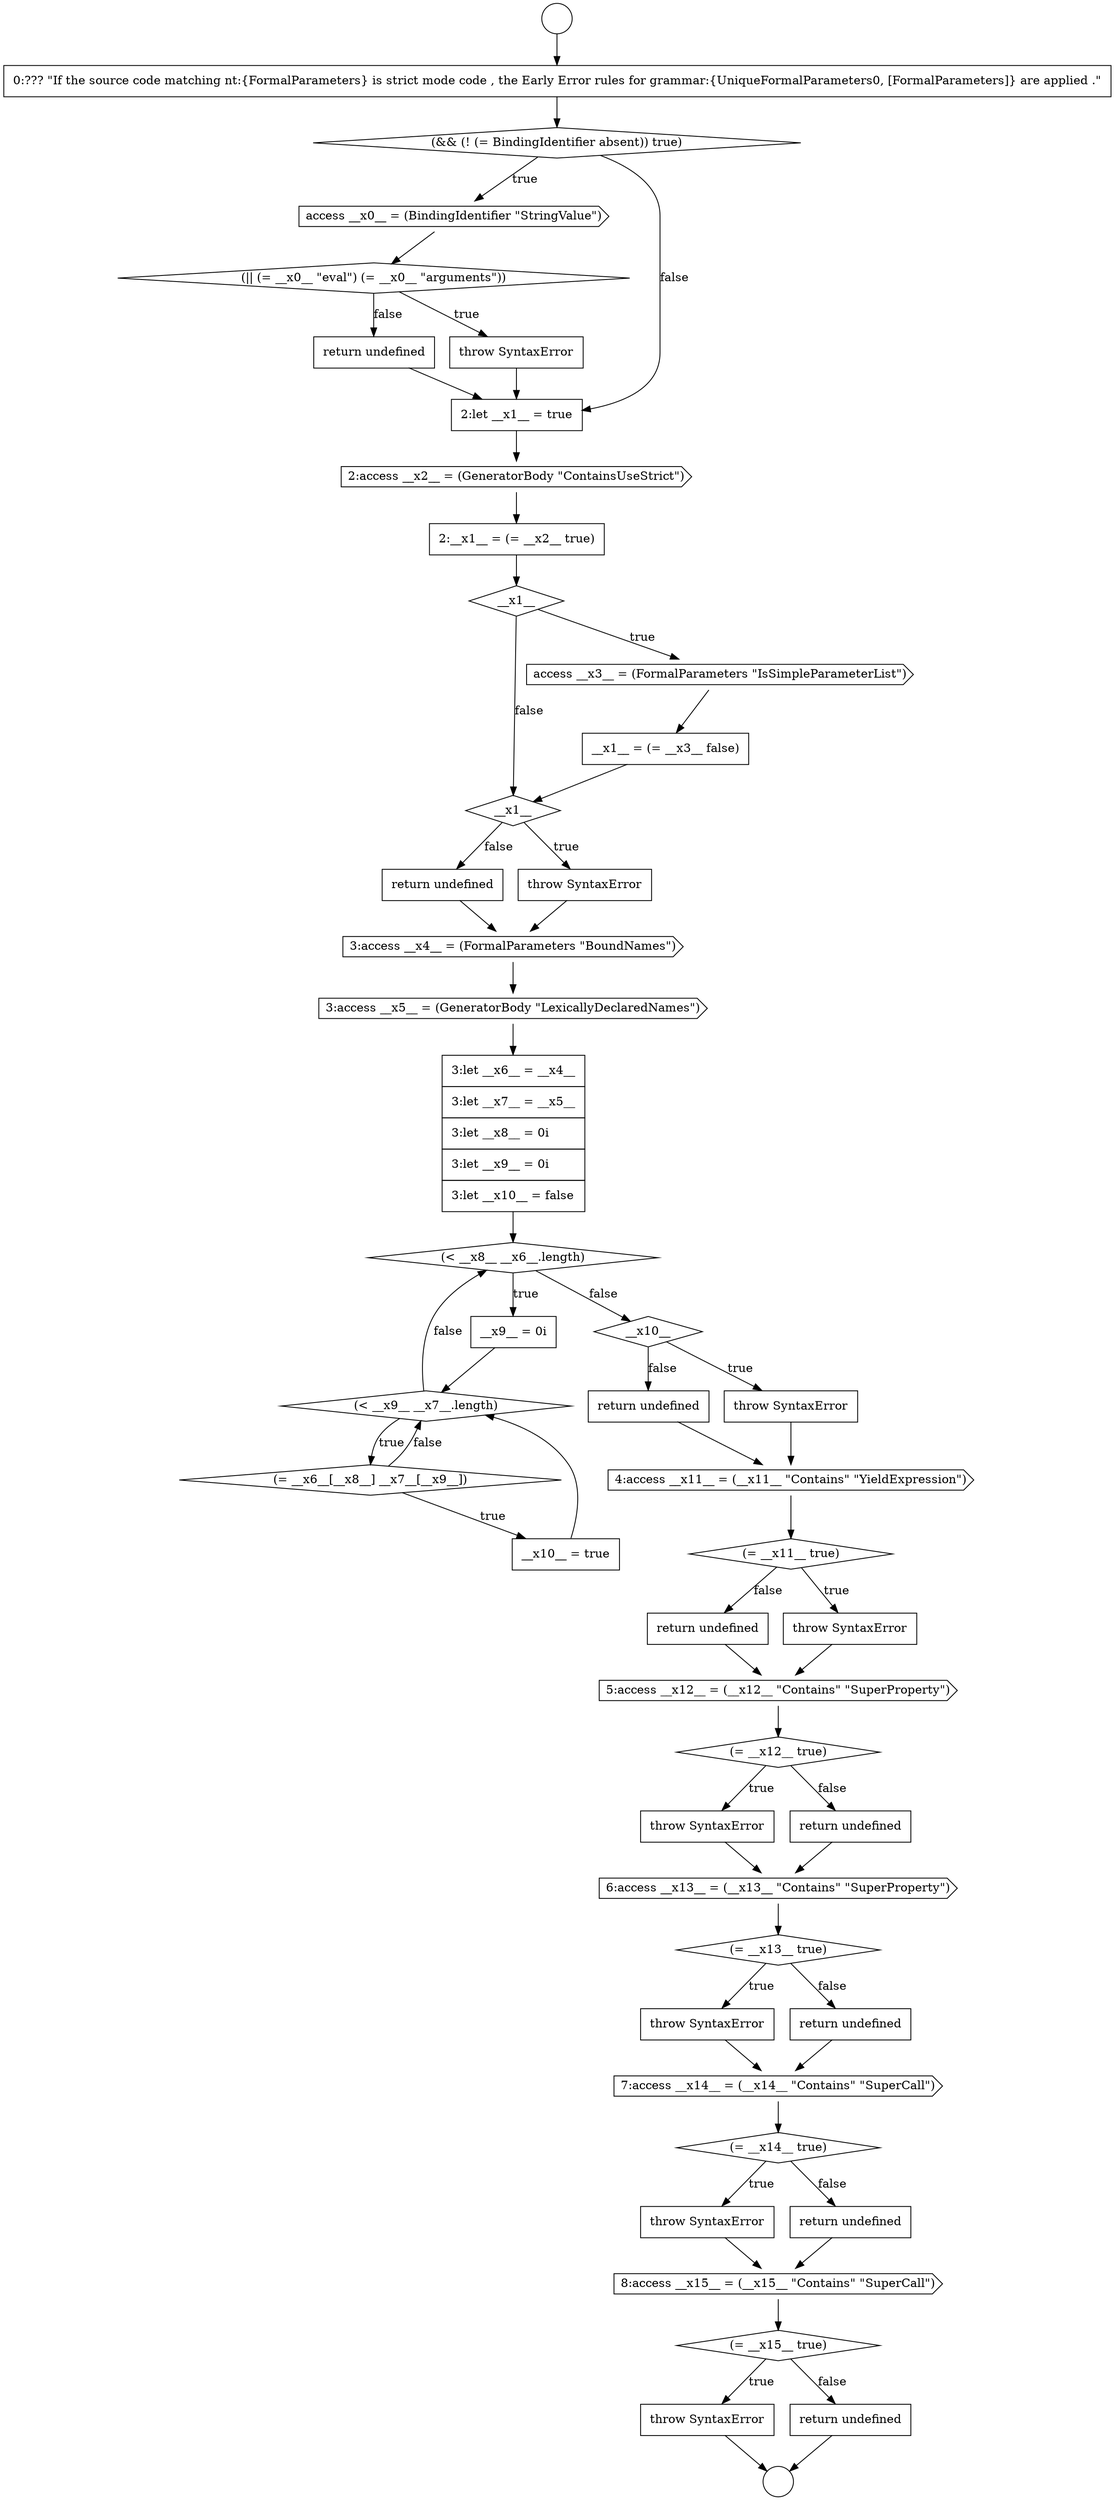 digraph {
  node20559 [shape=none, margin=0, label=<<font color="black">
    <table border="0" cellborder="1" cellspacing="0" cellpadding="10">
      <tr><td align="left">return undefined</td></tr>
    </table>
  </font>> color="black" fillcolor="white" style=filled]
  node20566 [shape=diamond, label=<<font color="black">__x1__</font>> color="black" fillcolor="white" style=filled]
  node20598 [shape=none, margin=0, label=<<font color="black">
    <table border="0" cellborder="1" cellspacing="0" cellpadding="10">
      <tr><td align="left">throw SyntaxError</td></tr>
    </table>
  </font>> color="black" fillcolor="white" style=filled]
  node20585 [shape=diamond, label=<<font color="black">(= __x12__ true)</font>> color="black" fillcolor="white" style=filled]
  node20589 [shape=diamond, label=<<font color="black">(= __x13__ true)</font>> color="black" fillcolor="white" style=filled]
  node20586 [shape=none, margin=0, label=<<font color="black">
    <table border="0" cellborder="1" cellspacing="0" cellpadding="10">
      <tr><td align="left">throw SyntaxError</td></tr>
    </table>
  </font>> color="black" fillcolor="white" style=filled]
  node20581 [shape=diamond, label=<<font color="black">(= __x11__ true)</font>> color="black" fillcolor="white" style=filled]
  node20590 [shape=none, margin=0, label=<<font color="black">
    <table border="0" cellborder="1" cellspacing="0" cellpadding="10">
      <tr><td align="left">throw SyntaxError</td></tr>
    </table>
  </font>> color="black" fillcolor="white" style=filled]
  node20587 [shape=none, margin=0, label=<<font color="black">
    <table border="0" cellborder="1" cellspacing="0" cellpadding="10">
      <tr><td align="left">return undefined</td></tr>
    </table>
  </font>> color="black" fillcolor="white" style=filled]
  node20556 [shape=cds, label=<<font color="black">access __x0__ = (BindingIdentifier &quot;StringValue&quot;)</font>> color="black" fillcolor="white" style=filled]
  node20588 [shape=cds, label=<<font color="black">6:access __x13__ = (__x13__ &quot;Contains&quot; &quot;SuperProperty&quot;)</font>> color="black" fillcolor="white" style=filled]
  node20591 [shape=none, margin=0, label=<<font color="black">
    <table border="0" cellborder="1" cellspacing="0" cellpadding="10">
      <tr><td align="left">return undefined</td></tr>
    </table>
  </font>> color="black" fillcolor="white" style=filled]
  node20569 [shape=cds, label=<<font color="black">3:access __x4__ = (FormalParameters &quot;BoundNames&quot;)</font>> color="black" fillcolor="white" style=filled]
  node20594 [shape=none, margin=0, label=<<font color="black">
    <table border="0" cellborder="1" cellspacing="0" cellpadding="10">
      <tr><td align="left">throw SyntaxError</td></tr>
    </table>
  </font>> color="black" fillcolor="white" style=filled]
  node20583 [shape=none, margin=0, label=<<font color="black">
    <table border="0" cellborder="1" cellspacing="0" cellpadding="10">
      <tr><td align="left">return undefined</td></tr>
    </table>
  </font>> color="black" fillcolor="white" style=filled]
  node20573 [shape=none, margin=0, label=<<font color="black">
    <table border="0" cellborder="1" cellspacing="0" cellpadding="10">
      <tr><td align="left">__x9__ = 0i</td></tr>
    </table>
  </font>> color="black" fillcolor="white" style=filled]
  node20592 [shape=cds, label=<<font color="black">7:access __x14__ = (__x14__ &quot;Contains&quot; &quot;SuperCall&quot;)</font>> color="black" fillcolor="white" style=filled]
  node20579 [shape=none, margin=0, label=<<font color="black">
    <table border="0" cellborder="1" cellspacing="0" cellpadding="10">
      <tr><td align="left">return undefined</td></tr>
    </table>
  </font>> color="black" fillcolor="white" style=filled]
  node20562 [shape=none, margin=0, label=<<font color="black">
    <table border="0" cellborder="1" cellspacing="0" cellpadding="10">
      <tr><td align="left">2:__x1__ = (= __x2__ true)</td></tr>
    </table>
  </font>> color="black" fillcolor="white" style=filled]
  node20560 [shape=none, margin=0, label=<<font color="black">
    <table border="0" cellborder="1" cellspacing="0" cellpadding="10">
      <tr><td align="left">2:let __x1__ = true</td></tr>
    </table>
  </font>> color="black" fillcolor="white" style=filled]
  node20565 [shape=none, margin=0, label=<<font color="black">
    <table border="0" cellborder="1" cellspacing="0" cellpadding="10">
      <tr><td align="left">__x1__ = (= __x3__ false)</td></tr>
    </table>
  </font>> color="black" fillcolor="white" style=filled]
  node20582 [shape=none, margin=0, label=<<font color="black">
    <table border="0" cellborder="1" cellspacing="0" cellpadding="10">
      <tr><td align="left">throw SyntaxError</td></tr>
    </table>
  </font>> color="black" fillcolor="white" style=filled]
  node20597 [shape=diamond, label=<<font color="black">(= __x15__ true)</font>> color="black" fillcolor="white" style=filled]
  node20553 [shape=circle label=" " color="black" fillcolor="white" style=filled]
  node20570 [shape=cds, label=<<font color="black">3:access __x5__ = (GeneratorBody &quot;LexicallyDeclaredNames&quot;)</font>> color="black" fillcolor="white" style=filled]
  node20557 [shape=diamond, label=<<font color="black">(|| (= __x0__ &quot;eval&quot;) (= __x0__ &quot;arguments&quot;))</font>> color="black" fillcolor="white" style=filled]
  node20593 [shape=diamond, label=<<font color="black">(= __x14__ true)</font>> color="black" fillcolor="white" style=filled]
  node20574 [shape=diamond, label=<<font color="black">(&lt; __x9__ __x7__.length)</font>> color="black" fillcolor="white" style=filled]
  node20561 [shape=cds, label=<<font color="black">2:access __x2__ = (GeneratorBody &quot;ContainsUseStrict&quot;)</font>> color="black" fillcolor="white" style=filled]
  node20578 [shape=none, margin=0, label=<<font color="black">
    <table border="0" cellborder="1" cellspacing="0" cellpadding="10">
      <tr><td align="left">throw SyntaxError</td></tr>
    </table>
  </font>> color="black" fillcolor="white" style=filled]
  node20554 [shape=none, margin=0, label=<<font color="black">
    <table border="0" cellborder="1" cellspacing="0" cellpadding="10">
      <tr><td align="left">0:??? &quot;If the source code matching nt:{FormalParameters} is strict mode code , the Early Error rules for grammar:{UniqueFormalParameters0, [FormalParameters]} are applied .&quot;</td></tr>
    </table>
  </font>> color="black" fillcolor="white" style=filled]
  node20571 [shape=none, margin=0, label=<<font color="black">
    <table border="0" cellborder="1" cellspacing="0" cellpadding="10">
      <tr><td align="left">3:let __x6__ = __x4__</td></tr>
      <tr><td align="left">3:let __x7__ = __x5__</td></tr>
      <tr><td align="left">3:let __x8__ = 0i</td></tr>
      <tr><td align="left">3:let __x9__ = 0i</td></tr>
      <tr><td align="left">3:let __x10__ = false</td></tr>
    </table>
  </font>> color="black" fillcolor="white" style=filled]
  node20568 [shape=none, margin=0, label=<<font color="black">
    <table border="0" cellborder="1" cellspacing="0" cellpadding="10">
      <tr><td align="left">return undefined</td></tr>
    </table>
  </font>> color="black" fillcolor="white" style=filled]
  node20558 [shape=none, margin=0, label=<<font color="black">
    <table border="0" cellborder="1" cellspacing="0" cellpadding="10">
      <tr><td align="left">throw SyntaxError</td></tr>
    </table>
  </font>> color="black" fillcolor="white" style=filled]
  node20564 [shape=cds, label=<<font color="black">access __x3__ = (FormalParameters &quot;IsSimpleParameterList&quot;)</font>> color="black" fillcolor="white" style=filled]
  node20577 [shape=diamond, label=<<font color="black">__x10__</font>> color="black" fillcolor="white" style=filled]
  node20596 [shape=cds, label=<<font color="black">8:access __x15__ = (__x15__ &quot;Contains&quot; &quot;SuperCall&quot;)</font>> color="black" fillcolor="white" style=filled]
  node20575 [shape=diamond, label=<<font color="black">(= __x6__[__x8__] __x7__[__x9__])</font>> color="black" fillcolor="white" style=filled]
  node20599 [shape=none, margin=0, label=<<font color="black">
    <table border="0" cellborder="1" cellspacing="0" cellpadding="10">
      <tr><td align="left">return undefined</td></tr>
    </table>
  </font>> color="black" fillcolor="white" style=filled]
  node20572 [shape=diamond, label=<<font color="black">(&lt; __x8__ __x6__.length)</font>> color="black" fillcolor="white" style=filled]
  node20555 [shape=diamond, label=<<font color="black">(&amp;&amp; (! (= BindingIdentifier absent)) true)</font>> color="black" fillcolor="white" style=filled]
  node20584 [shape=cds, label=<<font color="black">5:access __x12__ = (__x12__ &quot;Contains&quot; &quot;SuperProperty&quot;)</font>> color="black" fillcolor="white" style=filled]
  node20552 [shape=circle label=" " color="black" fillcolor="white" style=filled]
  node20567 [shape=none, margin=0, label=<<font color="black">
    <table border="0" cellborder="1" cellspacing="0" cellpadding="10">
      <tr><td align="left">throw SyntaxError</td></tr>
    </table>
  </font>> color="black" fillcolor="white" style=filled]
  node20580 [shape=cds, label=<<font color="black">4:access __x11__ = (__x11__ &quot;Contains&quot; &quot;YieldExpression&quot;)</font>> color="black" fillcolor="white" style=filled]
  node20563 [shape=diamond, label=<<font color="black">__x1__</font>> color="black" fillcolor="white" style=filled]
  node20595 [shape=none, margin=0, label=<<font color="black">
    <table border="0" cellborder="1" cellspacing="0" cellpadding="10">
      <tr><td align="left">return undefined</td></tr>
    </table>
  </font>> color="black" fillcolor="white" style=filled]
  node20576 [shape=none, margin=0, label=<<font color="black">
    <table border="0" cellborder="1" cellspacing="0" cellpadding="10">
      <tr><td align="left">__x10__ = true</td></tr>
    </table>
  </font>> color="black" fillcolor="white" style=filled]
  node20596 -> node20597 [ color="black"]
  node20554 -> node20555 [ color="black"]
  node20565 -> node20566 [ color="black"]
  node20582 -> node20584 [ color="black"]
  node20599 -> node20553 [ color="black"]
  node20589 -> node20590 [label=<<font color="black">true</font>> color="black"]
  node20589 -> node20591 [label=<<font color="black">false</font>> color="black"]
  node20571 -> node20572 [ color="black"]
  node20594 -> node20596 [ color="black"]
  node20578 -> node20580 [ color="black"]
  node20583 -> node20584 [ color="black"]
  node20592 -> node20593 [ color="black"]
  node20552 -> node20554 [ color="black"]
  node20591 -> node20592 [ color="black"]
  node20574 -> node20575 [label=<<font color="black">true</font>> color="black"]
  node20574 -> node20572 [label=<<font color="black">false</font>> color="black"]
  node20585 -> node20586 [label=<<font color="black">true</font>> color="black"]
  node20585 -> node20587 [label=<<font color="black">false</font>> color="black"]
  node20580 -> node20581 [ color="black"]
  node20562 -> node20563 [ color="black"]
  node20556 -> node20557 [ color="black"]
  node20576 -> node20574 [ color="black"]
  node20572 -> node20573 [label=<<font color="black">true</font>> color="black"]
  node20572 -> node20577 [label=<<font color="black">false</font>> color="black"]
  node20579 -> node20580 [ color="black"]
  node20558 -> node20560 [ color="black"]
  node20597 -> node20598 [label=<<font color="black">true</font>> color="black"]
  node20597 -> node20599 [label=<<font color="black">false</font>> color="black"]
  node20598 -> node20553 [ color="black"]
  node20588 -> node20589 [ color="black"]
  node20590 -> node20592 [ color="black"]
  node20567 -> node20569 [ color="black"]
  node20581 -> node20582 [label=<<font color="black">true</font>> color="black"]
  node20581 -> node20583 [label=<<font color="black">false</font>> color="black"]
  node20570 -> node20571 [ color="black"]
  node20569 -> node20570 [ color="black"]
  node20561 -> node20562 [ color="black"]
  node20573 -> node20574 [ color="black"]
  node20575 -> node20576 [label=<<font color="black">true</font>> color="black"]
  node20575 -> node20574 [label=<<font color="black">false</font>> color="black"]
  node20593 -> node20594 [label=<<font color="black">true</font>> color="black"]
  node20593 -> node20595 [label=<<font color="black">false</font>> color="black"]
  node20560 -> node20561 [ color="black"]
  node20586 -> node20588 [ color="black"]
  node20563 -> node20564 [label=<<font color="black">true</font>> color="black"]
  node20563 -> node20566 [label=<<font color="black">false</font>> color="black"]
  node20595 -> node20596 [ color="black"]
  node20587 -> node20588 [ color="black"]
  node20566 -> node20567 [label=<<font color="black">true</font>> color="black"]
  node20566 -> node20568 [label=<<font color="black">false</font>> color="black"]
  node20555 -> node20556 [label=<<font color="black">true</font>> color="black"]
  node20555 -> node20560 [label=<<font color="black">false</font>> color="black"]
  node20584 -> node20585 [ color="black"]
  node20557 -> node20558 [label=<<font color="black">true</font>> color="black"]
  node20557 -> node20559 [label=<<font color="black">false</font>> color="black"]
  node20577 -> node20578 [label=<<font color="black">true</font>> color="black"]
  node20577 -> node20579 [label=<<font color="black">false</font>> color="black"]
  node20568 -> node20569 [ color="black"]
  node20559 -> node20560 [ color="black"]
  node20564 -> node20565 [ color="black"]
}
